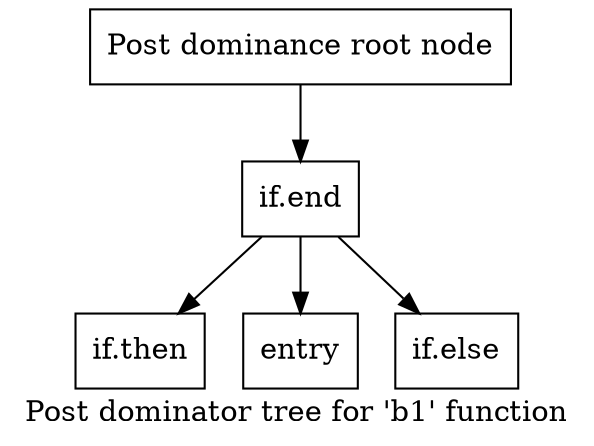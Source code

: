 digraph "Post dominator tree for 'b1' function" {
	label="Post dominator tree for 'b1' function";

	Node0x2709880 [shape=record,label="{Post dominance root node}"];
	Node0x2709880 -> Node0x2709cd0;
	Node0x2709cd0 [shape=record,label="{if.end}"];
	Node0x2709cd0 -> Node0x2709d10;
	Node0x2709cd0 -> Node0x2709d50;
	Node0x2709cd0 -> Node0x2709d90;
	Node0x2709d10 [shape=record,label="{if.then}"];
	Node0x2709d50 [shape=record,label="{entry}"];
	Node0x2709d90 [shape=record,label="{if.else}"];
}
